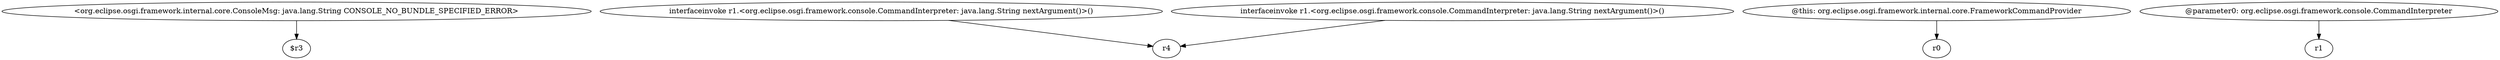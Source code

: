 digraph g {
0[label="<org.eclipse.osgi.framework.internal.core.ConsoleMsg: java.lang.String CONSOLE_NO_BUNDLE_SPECIFIED_ERROR>"]
1[label="$r3"]
0->1[label=""]
2[label="interfaceinvoke r1.<org.eclipse.osgi.framework.console.CommandInterpreter: java.lang.String nextArgument()>()"]
3[label="r4"]
2->3[label=""]
4[label="@this: org.eclipse.osgi.framework.internal.core.FrameworkCommandProvider"]
5[label="r0"]
4->5[label=""]
6[label="@parameter0: org.eclipse.osgi.framework.console.CommandInterpreter"]
7[label="r1"]
6->7[label=""]
8[label="interfaceinvoke r1.<org.eclipse.osgi.framework.console.CommandInterpreter: java.lang.String nextArgument()>()"]
8->3[label=""]
}